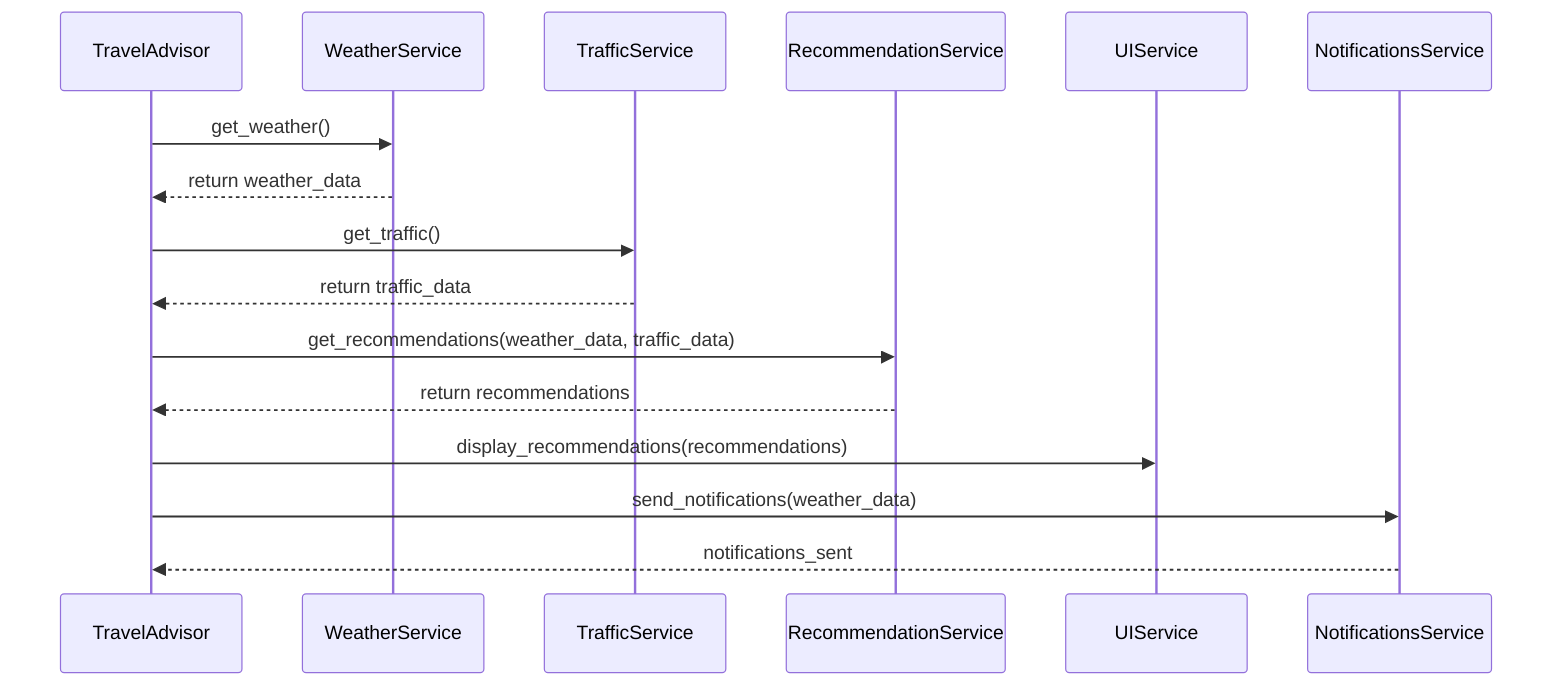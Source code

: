 sequenceDiagram
    participant TA as TravelAdvisor
    participant WS as WeatherService
    participant TS as TrafficService
    participant RS as RecommendationService
    participant UIS as UIService
    participant NS as NotificationsService
    TA->>WS: get_weather()
    WS-->>TA: return weather_data
    TA->>TS: get_traffic()
    TS-->>TA: return traffic_data
    TA->>RS: get_recommendations(weather_data, traffic_data)
    RS-->>TA: return recommendations
    TA->>UIS: display_recommendations(recommendations)
    TA->>NS: send_notifications(weather_data)
    NS-->>TA: notifications_sent